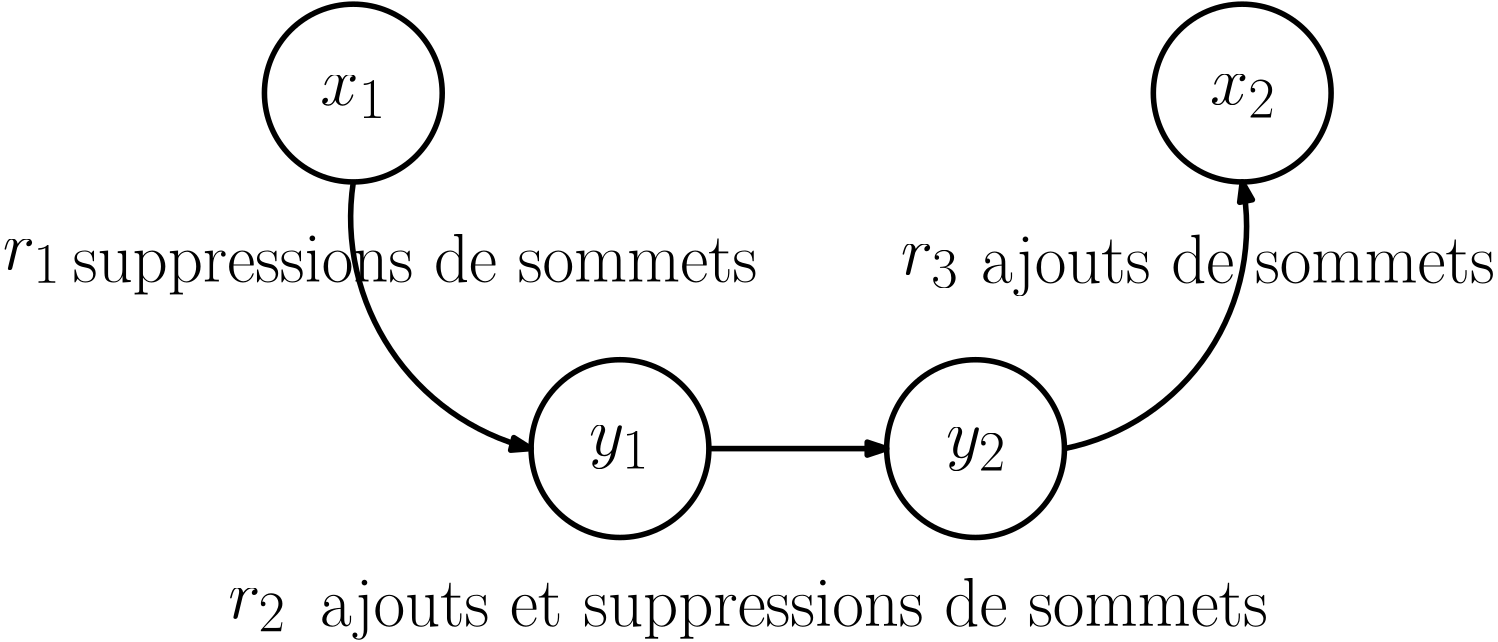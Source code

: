 <?xml version="1.0"?>
<!DOCTYPE ipe SYSTEM "ipe.dtd">
<ipe version="70206" creator="Ipe 7.2.7">
<info created="D:20171110162716" modified="D:20171110172558"/>
<ipestyle name="basic">
<symbol name="arrow/arc(spx)">
<path stroke="sym-stroke" fill="sym-stroke" pen="sym-pen">
0 0 m
-1 0.333 l
-1 -0.333 l
h
</path>
</symbol>
<symbol name="arrow/farc(spx)">
<path stroke="sym-stroke" fill="white" pen="sym-pen">
0 0 m
-1 0.333 l
-1 -0.333 l
h
</path>
</symbol>
<symbol name="arrow/ptarc(spx)">
<path stroke="sym-stroke" fill="sym-stroke" pen="sym-pen">
0 0 m
-1 0.333 l
-0.8 0 l
-1 -0.333 l
h
</path>
</symbol>
<symbol name="arrow/fptarc(spx)">
<path stroke="sym-stroke" fill="white" pen="sym-pen">
0 0 m
-1 0.333 l
-0.8 0 l
-1 -0.333 l
h
</path>
</symbol>
<symbol name="mark/circle(sx)" transformations="translations">
<path fill="sym-stroke">
0.6 0 0 0.6 0 0 e
0.4 0 0 0.4 0 0 e
</path>
</symbol>
<symbol name="mark/disk(sx)" transformations="translations">
<path fill="sym-stroke">
0.6 0 0 0.6 0 0 e
</path>
</symbol>
<symbol name="mark/fdisk(sfx)" transformations="translations">
<group>
<path fill="sym-fill">
0.5 0 0 0.5 0 0 e
</path>
<path fill="sym-stroke" fillrule="eofill">
0.6 0 0 0.6 0 0 e
0.4 0 0 0.4 0 0 e
</path>
</group>
</symbol>
<symbol name="mark/box(sx)" transformations="translations">
<path fill="sym-stroke" fillrule="eofill">
-0.6 -0.6 m
0.6 -0.6 l
0.6 0.6 l
-0.6 0.6 l
h
-0.4 -0.4 m
0.4 -0.4 l
0.4 0.4 l
-0.4 0.4 l
h
</path>
</symbol>
<symbol name="mark/square(sx)" transformations="translations">
<path fill="sym-stroke">
-0.6 -0.6 m
0.6 -0.6 l
0.6 0.6 l
-0.6 0.6 l
h
</path>
</symbol>
<symbol name="mark/fsquare(sfx)" transformations="translations">
<group>
<path fill="sym-fill">
-0.5 -0.5 m
0.5 -0.5 l
0.5 0.5 l
-0.5 0.5 l
h
</path>
<path fill="sym-stroke" fillrule="eofill">
-0.6 -0.6 m
0.6 -0.6 l
0.6 0.6 l
-0.6 0.6 l
h
-0.4 -0.4 m
0.4 -0.4 l
0.4 0.4 l
-0.4 0.4 l
h
</path>
</group>
</symbol>
<symbol name="mark/cross(sx)" transformations="translations">
<group>
<path fill="sym-stroke">
-0.43 -0.57 m
0.57 0.43 l
0.43 0.57 l
-0.57 -0.43 l
h
</path>
<path fill="sym-stroke">
-0.43 0.57 m
0.57 -0.43 l
0.43 -0.57 l
-0.57 0.43 l
h
</path>
</group>
</symbol>
<symbol name="arrow/fnormal(spx)">
<path stroke="sym-stroke" fill="white" pen="sym-pen">
0 0 m
-1 0.333 l
-1 -0.333 l
h
</path>
</symbol>
<symbol name="arrow/pointed(spx)">
<path stroke="sym-stroke" fill="sym-stroke" pen="sym-pen">
0 0 m
-1 0.333 l
-0.8 0 l
-1 -0.333 l
h
</path>
</symbol>
<symbol name="arrow/fpointed(spx)">
<path stroke="sym-stroke" fill="white" pen="sym-pen">
0 0 m
-1 0.333 l
-0.8 0 l
-1 -0.333 l
h
</path>
</symbol>
<symbol name="arrow/linear(spx)">
<path stroke="sym-stroke" pen="sym-pen">
-1 0.333 m
0 0 l
-1 -0.333 l
</path>
</symbol>
<symbol name="arrow/fdouble(spx)">
<path stroke="sym-stroke" fill="white" pen="sym-pen">
0 0 m
-1 0.333 l
-1 -0.333 l
h
-1 0 m
-2 0.333 l
-2 -0.333 l
h
</path>
</symbol>
<symbol name="arrow/double(spx)">
<path stroke="sym-stroke" fill="sym-stroke" pen="sym-pen">
0 0 m
-1 0.333 l
-1 -0.333 l
h
-1 0 m
-2 0.333 l
-2 -0.333 l
h
</path>
</symbol>
<pen name="heavier" value="0.8"/>
<pen name="fat" value="1.2"/>
<pen name="ultrafat" value="2"/>
<symbolsize name="large" value="5"/>
<symbolsize name="small" value="2"/>
<symbolsize name="tiny" value="1.1"/>
<arrowsize name="large" value="10"/>
<arrowsize name="small" value="5"/>
<arrowsize name="tiny" value="3"/>
<color name="red" value="1 0 0"/>
<color name="green" value="0 1 0"/>
<color name="blue" value="0 0 1"/>
<color name="yellow" value="1 1 0"/>
<color name="orange" value="1 0.647 0"/>
<color name="gold" value="1 0.843 0"/>
<color name="purple" value="0.627 0.125 0.941"/>
<color name="gray" value="0.745"/>
<color name="brown" value="0.647 0.165 0.165"/>
<color name="navy" value="0 0 0.502"/>
<color name="pink" value="1 0.753 0.796"/>
<color name="seagreen" value="0.18 0.545 0.341"/>
<color name="turquoise" value="0.251 0.878 0.816"/>
<color name="violet" value="0.933 0.51 0.933"/>
<color name="darkblue" value="0 0 0.545"/>
<color name="darkcyan" value="0 0.545 0.545"/>
<color name="darkgray" value="0.663"/>
<color name="darkgreen" value="0 0.392 0"/>
<color name="darkmagenta" value="0.545 0 0.545"/>
<color name="darkorange" value="1 0.549 0"/>
<color name="darkred" value="0.545 0 0"/>
<color name="lightblue" value="0.678 0.847 0.902"/>
<color name="lightcyan" value="0.878 1 1"/>
<color name="lightgray" value="0.827"/>
<color name="lightgreen" value="0.565 0.933 0.565"/>
<color name="lightyellow" value="1 1 0.878"/>
<dashstyle name="dashed" value="[4] 0"/>
<dashstyle name="dotted" value="[1 3] 0"/>
<dashstyle name="dash dotted" value="[4 2 1 2] 0"/>
<dashstyle name="dash dot dotted" value="[4 2 1 2 1 2] 0"/>
<textsize name="large" value="\large"/>
<textsize name="Large" value="\Large"/>
<textsize name="LARGE" value="\LARGE"/>
<textsize name="huge" value="\huge"/>
<textsize name="Huge" value="\Huge"/>
<textsize name="small" value="\small"/>
<textsize name="footnote" value="\footnotesize"/>
<textsize name="tiny" value="\tiny"/>
<textstyle name="center" begin="\begin{center}" end="\end{center}"/>
<textstyle name="itemize" begin="\begin{itemize}" end="\end{itemize}"/>
<textstyle name="item" begin="\begin{itemize}\item{}" end="\end{itemize}"/>
<gridsize name="4 pts" value="4"/>
<gridsize name="8 pts (~3 mm)" value="8"/>
<gridsize name="16 pts (~6 mm)" value="16"/>
<gridsize name="32 pts (~12 mm)" value="32"/>
<gridsize name="10 pts (~3.5 mm)" value="10"/>
<gridsize name="20 pts (~7 mm)" value="20"/>
<gridsize name="14 pts (~5 mm)" value="14"/>
<gridsize name="28 pts (~10 mm)" value="28"/>
<gridsize name="56 pts (~20 mm)" value="56"/>
<anglesize name="90 deg" value="90"/>
<anglesize name="60 deg" value="60"/>
<anglesize name="45 deg" value="45"/>
<anglesize name="30 deg" value="30"/>
<anglesize name="22.5 deg" value="22.5"/>
<opacity name="10%" value="0.1"/>
<opacity name="30%" value="0.3"/>
<opacity name="50%" value="0.5"/>
<opacity name="75%" value="0.75"/>
<tiling name="falling" angle="-60" step="4" width="1"/>
<tiling name="rising" angle="30" step="4" width="1"/>
</ipestyle>
<page>
<layer name="alpha"/>
<view layers="alpha" active="alpha"/>
<path layer="alpha" matrix="1 0 0 1 101.313 5.15625" stroke="black" pen="ultrafat">
32 0 0 32 128 576 e
</path>
<path matrix="1 0 0 1 229.313 5.15625" stroke="black" pen="ultrafat">
32 0 0 32 128 576 e
</path>
<path matrix="1 0 0 1 5.3125 133.156" stroke="black" pen="ultrafat">
32 0 0 32 128 576 e
</path>
<path matrix="1 0 0 1 325.313 133.156" stroke="black" pen="ultrafat">
32 0 0 32 128 576 e
</path>
<path matrix="1 0 0 1 37.3125 5.15625" stroke="black" pen="ultrafat" arrow="normal/normal">
224 576 m
288 576 l
</path>
<path matrix="1 0 0 1 37.3125 5.15625" stroke="black" pen="ultrafat" arrow="normal/normal">
96 672 m
85.7606 0 0 85.7606 180.8 659.2 160 576 a
</path>
<path matrix="1 0 0 1 37.3125 5.15625" stroke="black" pen="ultrafat" arrow="normal/normal">
352 576 m
81.5843 0 0 81.5843 336 656 416 672 a
</path>
<text matrix="1 0 0 1 25.4363 0.976508" transformations="translations" pos="96 704" stroke="black" type="label" width="23.766" height="10.674" depth="4.78" valign="baseline" size="Huge" style="math">x_1</text>
<text matrix="1 0 0 1 25.7352 1.15809" transformations="translations" pos="416 704" stroke="black" type="label" width="23.766" height="10.674" depth="4.78" valign="baseline" size="Huge" style="math">x_2</text>
<text matrix="1 0 0 1 26.1978 2.76093" transformations="translations" pos="192 576" stroke="black" type="label" width="21.808" height="10.672" depth="4.82" valign="baseline" size="Huge" style="math">y_1</text>
<text matrix="1 0 0 1 26.6724 2.04681" transformations="translations" pos="320 576" stroke="black" type="label" width="21.808" height="10.672" depth="4.82" valign="baseline" size="Huge" style="math">y_2</text>
<text matrix="1 0 0 1 198.199 -3.625" transformations="translations" pos="160.927 644.593" stroke="black" type="label" width="185.224" height="17.215" depth="4.82" valign="baseline" size="Huge">ajouts de sommets</text>
<text matrix="1 0 0 1 -162.48 15.668" transformations="translations" pos="283.619 501.698" stroke="black" type="label" width="341.727" height="17.215" depth="4.82" valign="baseline" size="Huge">ajouts et
suppressions 
de sommets</text>
<text matrix="1 0 0 1 -102.52 -2.39063" transformations="translations" pos="134.83 643.702" stroke="black" type="label" width="254.18" height="17.215" depth="4.82" valign="baseline" size="Huge">suppressions de sommets
</text>
<text matrix="1 0 0 1 -8.17969 -2.21484" transformations="translations" pos="15.2944 647.894" stroke="black" type="label" width="20.912" height="10.674" depth="4.78" valign="baseline" size="Huge" style="math">r_1</text>
<text matrix="1 0 0 1 -11.3555 -3.86719" transformations="translations" pos="341.783 647.757" stroke="black" type="label" width="20.912" height="10.674" depth="4.78" valign="baseline" size="Huge" style="math">r_3</text>
<text matrix="1 0 0 1 5.67188 -0.949219" transformations="translations" pos="82.5756 521.104" stroke="black" type="label" width="20.912" height="10.674" depth="4.78" valign="baseline" size="Huge" style="math">r_2</text>
</page>
</ipe>
